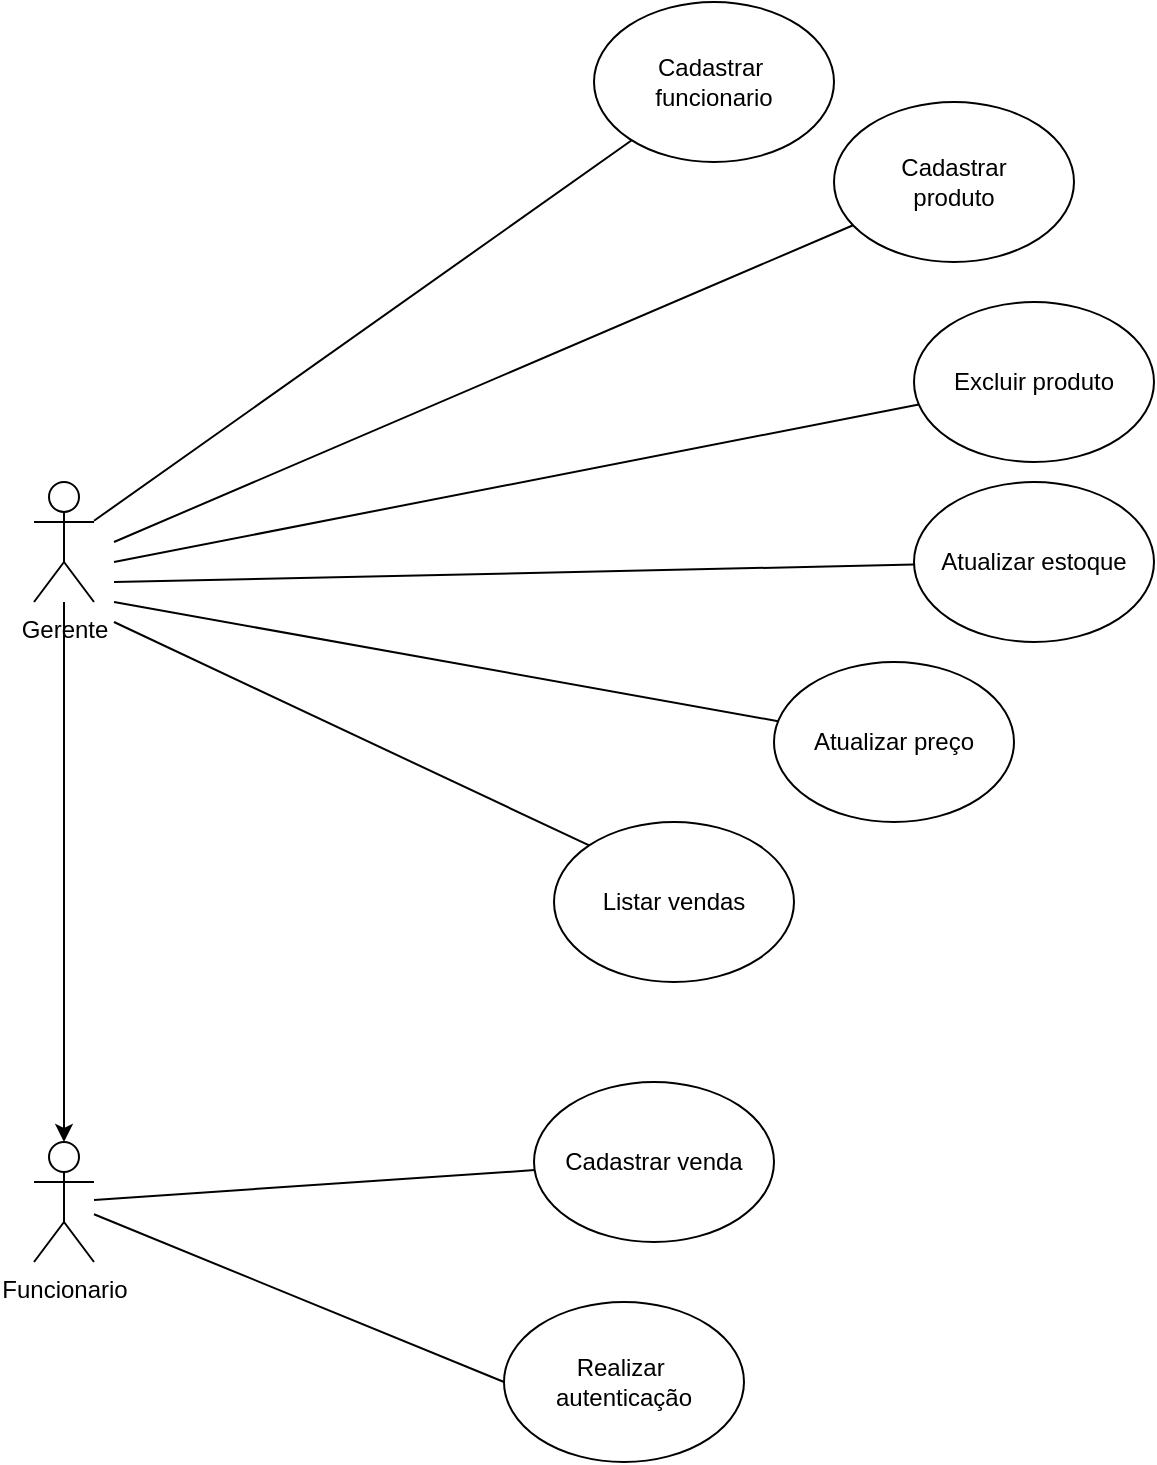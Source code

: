 <mxfile version="22.0.6" type="device">
  <diagram name="Page-1" id="VgdkHp3lxNJxHudJKp4h">
    <mxGraphModel dx="866" dy="1823" grid="1" gridSize="10" guides="1" tooltips="1" connect="1" arrows="1" fold="1" page="1" pageScale="1" pageWidth="850" pageHeight="1100" math="0" shadow="0">
      <root>
        <mxCell id="0" />
        <mxCell id="1" parent="0" />
        <mxCell id="OH4b91yWVdQIML1MFYC8-10" style="rounded=0;orthogonalLoop=1;jettySize=auto;html=1;endArrow=none;endFill=0;" edge="1" parent="1" source="OH4b91yWVdQIML1MFYC8-1" target="OH4b91yWVdQIML1MFYC8-4">
          <mxGeometry relative="1" as="geometry" />
        </mxCell>
        <mxCell id="OH4b91yWVdQIML1MFYC8-1" value="&lt;div&gt;Gerente&lt;/div&gt;" style="shape=umlActor;verticalLabelPosition=bottom;verticalAlign=top;html=1;outlineConnect=0;" vertex="1" parent="1">
          <mxGeometry x="130" y="60" width="30" height="60" as="geometry" />
        </mxCell>
        <mxCell id="OH4b91yWVdQIML1MFYC8-4" value="&lt;div&gt;Cadastrar&amp;nbsp;&lt;/div&gt;&lt;div&gt;funcionario&lt;/div&gt;" style="ellipse;whiteSpace=wrap;html=1;" vertex="1" parent="1">
          <mxGeometry x="410" y="-180" width="120" height="80" as="geometry" />
        </mxCell>
        <mxCell id="OH4b91yWVdQIML1MFYC8-5" value="&lt;div&gt;Funcionario&lt;/div&gt;&lt;div&gt;&lt;br&gt;&lt;/div&gt;" style="shape=umlActor;verticalLabelPosition=bottom;verticalAlign=top;html=1;outlineConnect=0;" vertex="1" parent="1">
          <mxGeometry x="130" y="390" width="30" height="60" as="geometry" />
        </mxCell>
        <mxCell id="OH4b91yWVdQIML1MFYC8-9" value="&lt;div&gt;Realizar&amp;nbsp;&lt;/div&gt;&lt;div&gt;autenticação&lt;/div&gt;" style="ellipse;whiteSpace=wrap;html=1;" vertex="1" parent="1">
          <mxGeometry x="365" y="470" width="120" height="80" as="geometry" />
        </mxCell>
        <mxCell id="OH4b91yWVdQIML1MFYC8-13" style="rounded=0;orthogonalLoop=1;jettySize=auto;html=1;endArrow=none;endFill=0;entryX=0;entryY=0.5;entryDx=0;entryDy=0;" edge="1" parent="1" source="OH4b91yWVdQIML1MFYC8-5" target="OH4b91yWVdQIML1MFYC8-9">
          <mxGeometry relative="1" as="geometry">
            <mxPoint x="160" y="137" as="sourcePoint" />
            <mxPoint x="432" y="90" as="targetPoint" />
          </mxGeometry>
        </mxCell>
        <mxCell id="OH4b91yWVdQIML1MFYC8-14" style="edgeStyle=orthogonalEdgeStyle;rounded=0;orthogonalLoop=1;jettySize=auto;html=1;entryX=0.5;entryY=0;entryDx=0;entryDy=0;entryPerimeter=0;" edge="1" parent="1" source="OH4b91yWVdQIML1MFYC8-1" target="OH4b91yWVdQIML1MFYC8-5">
          <mxGeometry relative="1" as="geometry" />
        </mxCell>
        <mxCell id="OH4b91yWVdQIML1MFYC8-16" value="Cadastrar&lt;br&gt;produto" style="ellipse;whiteSpace=wrap;html=1;" vertex="1" parent="1">
          <mxGeometry x="530" y="-130" width="120" height="80" as="geometry" />
        </mxCell>
        <mxCell id="OH4b91yWVdQIML1MFYC8-17" value="Excluir produto" style="ellipse;whiteSpace=wrap;html=1;" vertex="1" parent="1">
          <mxGeometry x="570" y="-30" width="120" height="80" as="geometry" />
        </mxCell>
        <mxCell id="OH4b91yWVdQIML1MFYC8-18" value="Atualizar estoque" style="ellipse;whiteSpace=wrap;html=1;" vertex="1" parent="1">
          <mxGeometry x="570" y="60" width="120" height="80" as="geometry" />
        </mxCell>
        <mxCell id="OH4b91yWVdQIML1MFYC8-19" value="Atualizar preço" style="ellipse;whiteSpace=wrap;html=1;" vertex="1" parent="1">
          <mxGeometry x="500" y="150" width="120" height="80" as="geometry" />
        </mxCell>
        <mxCell id="OH4b91yWVdQIML1MFYC8-20" style="rounded=0;orthogonalLoop=1;jettySize=auto;html=1;endArrow=none;endFill=0;" edge="1" parent="1" target="OH4b91yWVdQIML1MFYC8-16">
          <mxGeometry relative="1" as="geometry">
            <mxPoint x="170" y="90" as="sourcePoint" />
            <mxPoint x="447" y="-92" as="targetPoint" />
          </mxGeometry>
        </mxCell>
        <mxCell id="OH4b91yWVdQIML1MFYC8-21" style="rounded=0;orthogonalLoop=1;jettySize=auto;html=1;endArrow=none;endFill=0;" edge="1" parent="1" target="OH4b91yWVdQIML1MFYC8-17">
          <mxGeometry relative="1" as="geometry">
            <mxPoint x="170" y="100" as="sourcePoint" />
            <mxPoint x="567" y="-32" as="targetPoint" />
          </mxGeometry>
        </mxCell>
        <mxCell id="OH4b91yWVdQIML1MFYC8-22" style="rounded=0;orthogonalLoop=1;jettySize=auto;html=1;endArrow=none;endFill=0;" edge="1" parent="1" target="OH4b91yWVdQIML1MFYC8-18">
          <mxGeometry relative="1" as="geometry">
            <mxPoint x="170" y="110" as="sourcePoint" />
            <mxPoint x="591" y="66" as="targetPoint" />
          </mxGeometry>
        </mxCell>
        <mxCell id="OH4b91yWVdQIML1MFYC8-23" style="rounded=0;orthogonalLoop=1;jettySize=auto;html=1;endArrow=none;endFill=0;" edge="1" parent="1" target="OH4b91yWVdQIML1MFYC8-19">
          <mxGeometry relative="1" as="geometry">
            <mxPoint x="170" y="120" as="sourcePoint" />
            <mxPoint x="560" y="146" as="targetPoint" />
          </mxGeometry>
        </mxCell>
        <mxCell id="OH4b91yWVdQIML1MFYC8-24" value="Cadastrar venda" style="ellipse;whiteSpace=wrap;html=1;" vertex="1" parent="1">
          <mxGeometry x="380" y="360" width="120" height="80" as="geometry" />
        </mxCell>
        <mxCell id="OH4b91yWVdQIML1MFYC8-25" style="rounded=0;orthogonalLoop=1;jettySize=auto;html=1;endArrow=none;endFill=0;" edge="1" parent="1" source="OH4b91yWVdQIML1MFYC8-5" target="OH4b91yWVdQIML1MFYC8-24">
          <mxGeometry relative="1" as="geometry">
            <mxPoint x="170" y="357" as="sourcePoint" />
            <mxPoint x="330" y="430" as="targetPoint" />
          </mxGeometry>
        </mxCell>
        <mxCell id="OH4b91yWVdQIML1MFYC8-26" value="Listar vendas" style="ellipse;whiteSpace=wrap;html=1;" vertex="1" parent="1">
          <mxGeometry x="390" y="230" width="120" height="80" as="geometry" />
        </mxCell>
        <mxCell id="OH4b91yWVdQIML1MFYC8-27" style="rounded=0;orthogonalLoop=1;jettySize=auto;html=1;endArrow=none;endFill=0;entryX=0;entryY=0;entryDx=0;entryDy=0;" edge="1" parent="1" target="OH4b91yWVdQIML1MFYC8-26">
          <mxGeometry relative="1" as="geometry">
            <mxPoint x="170" y="130" as="sourcePoint" />
            <mxPoint x="436" y="203" as="targetPoint" />
          </mxGeometry>
        </mxCell>
      </root>
    </mxGraphModel>
  </diagram>
</mxfile>
